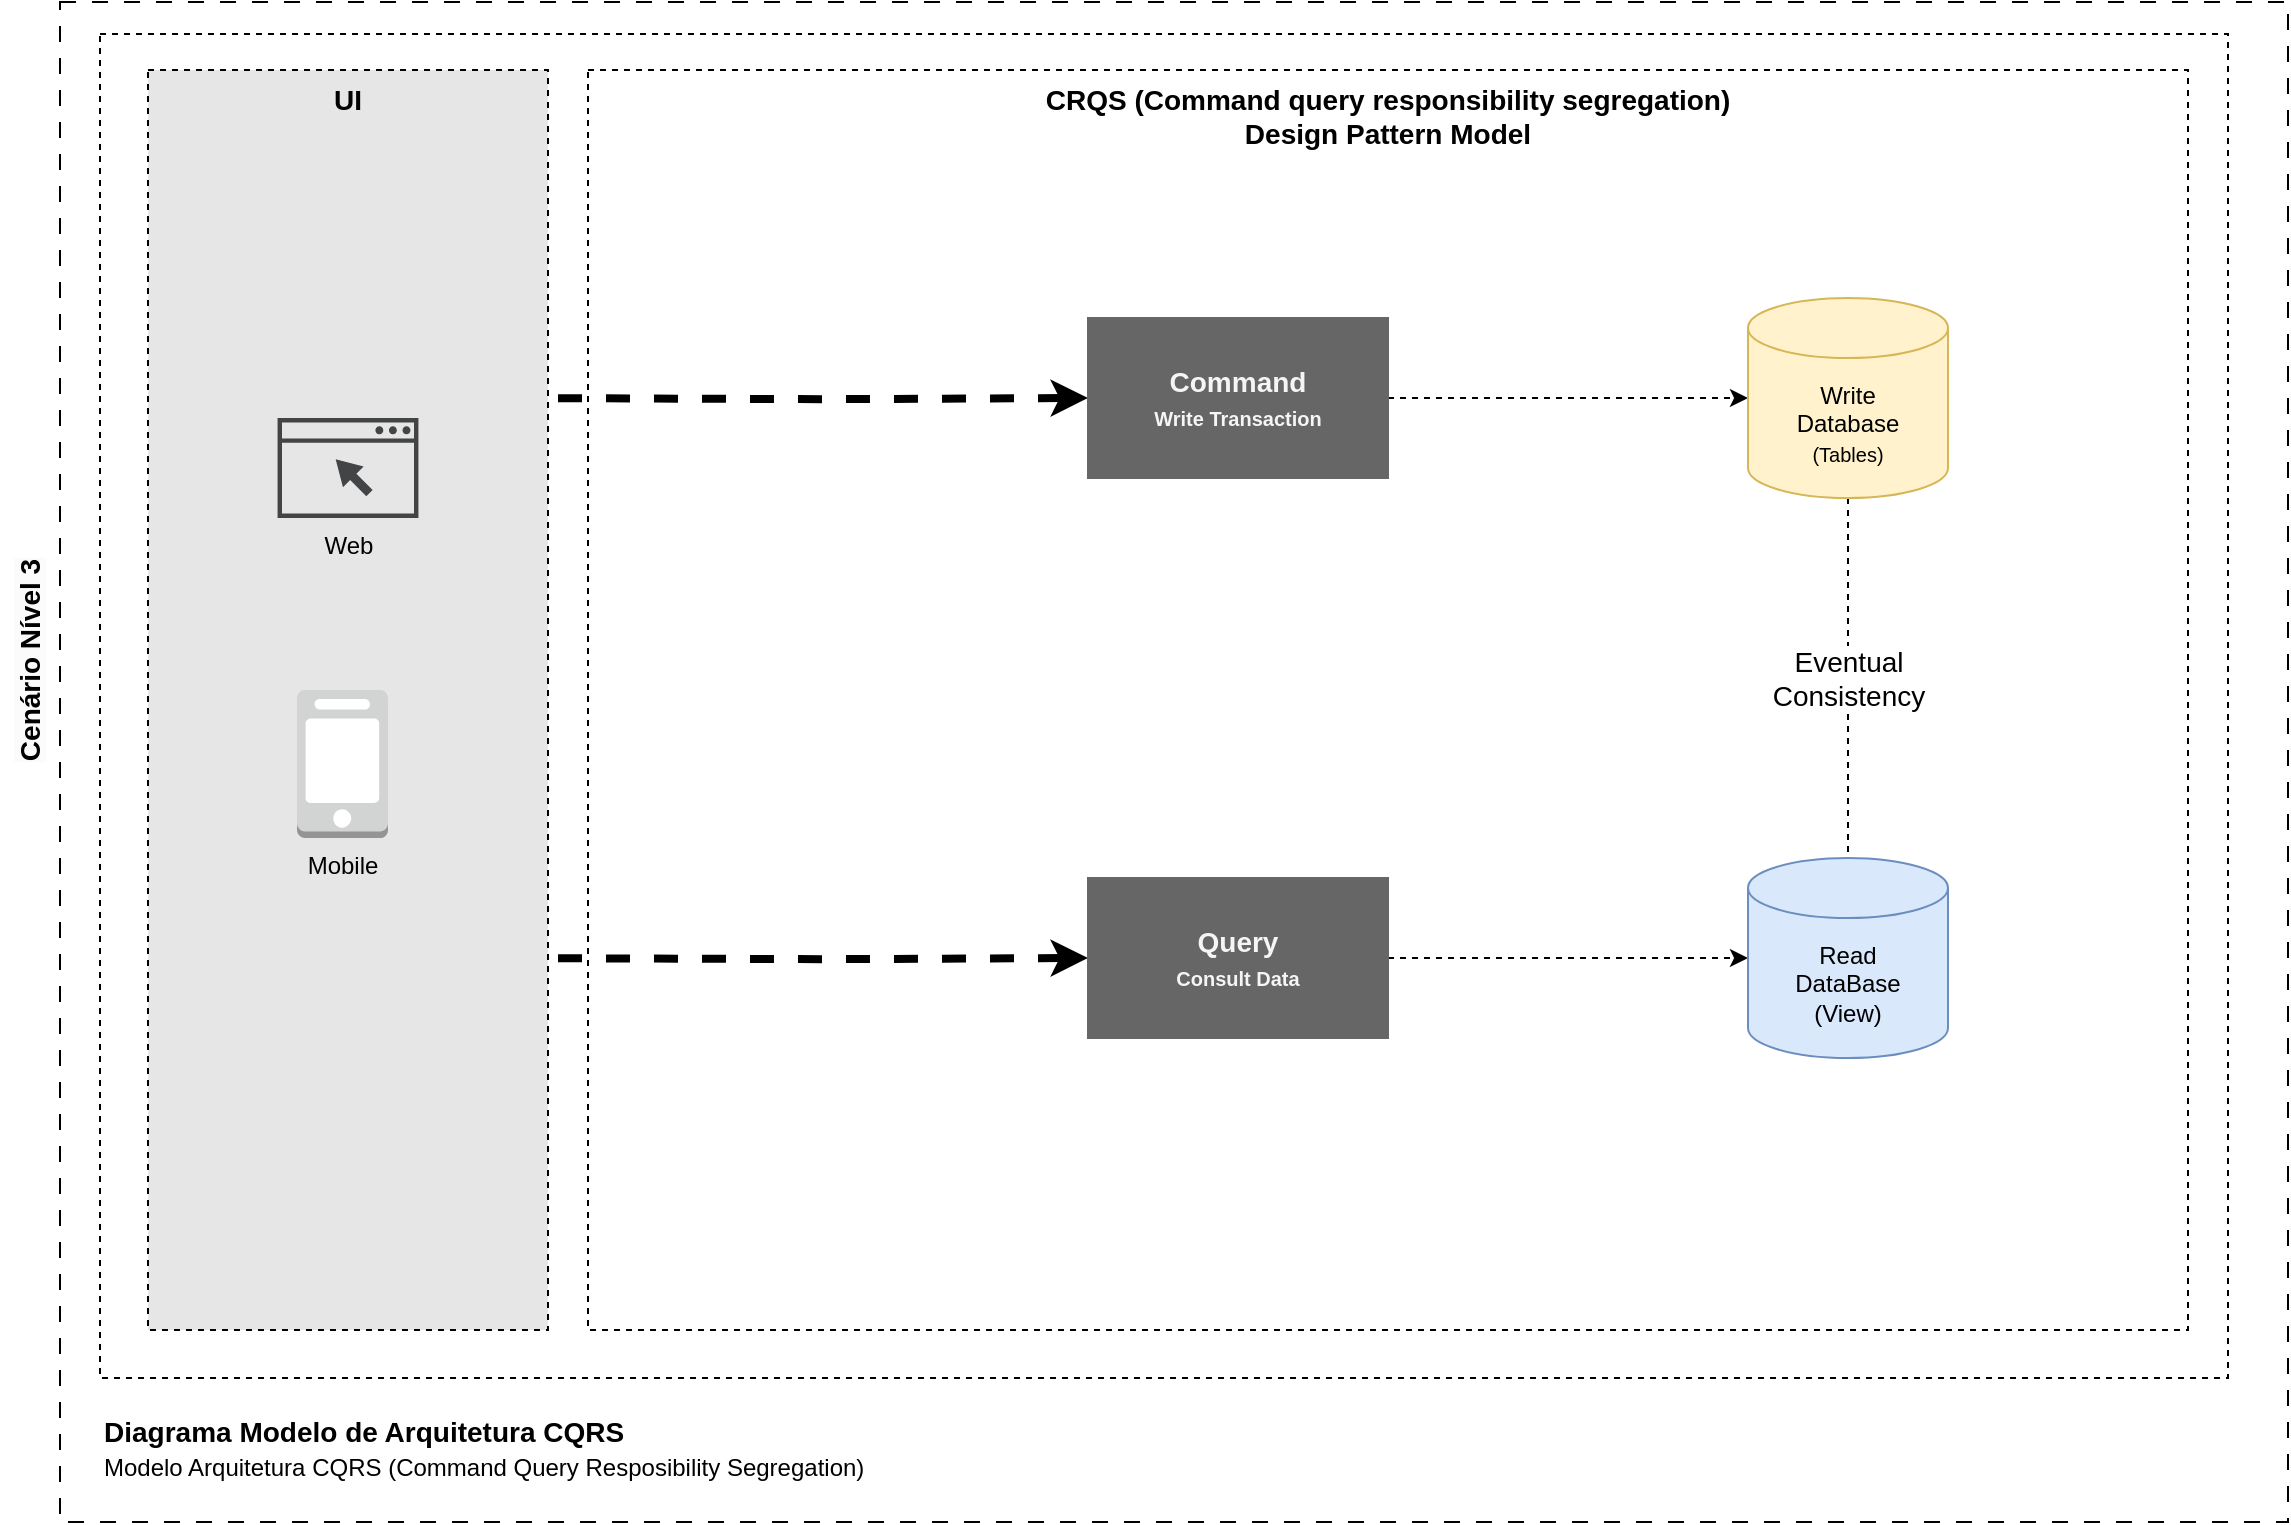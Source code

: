 <mxfile version="20.8.10" type="device"><diagram name="Página-1" id="l8OzTNjUZfUgcNZg2eYr"><mxGraphModel dx="265" dy="1671" grid="1" gridSize="10" guides="1" tooltips="1" connect="1" arrows="1" fold="1" page="1" pageScale="1" pageWidth="1169" pageHeight="827" math="0" shadow="0"><root><mxCell id="0"/><mxCell id="1" parent="0"/><mxCell id="A1l7OSghCWQBkQRhJSmx-1" value="" style="rounded=0;whiteSpace=wrap;html=1;fillColor=none;dashed=1;dashPattern=8 8;verticalAlign=top;" parent="1" vertex="1"><mxGeometry x="1206" y="-798" width="1114" height="760" as="geometry"/></mxCell><mxCell id="A1l7OSghCWQBkQRhJSmx-2" value="&lt;span style=&quot;color: rgb(0, 0, 0); font-family: Helvetica; font-size: 14px; font-style: normal; font-variant-ligatures: normal; font-variant-caps: normal; letter-spacing: normal; orphans: 2; text-indent: 0px; text-transform: none; widows: 2; word-spacing: 0px; -webkit-text-stroke-width: 0px; background-color: rgb(251, 251, 251); text-decoration-thickness: initial; text-decoration-style: initial; text-decoration-color: initial; float: none; display: inline !important;&quot;&gt;Cenário Nível 3&lt;/span&gt;" style="text;html=1;strokeColor=none;fillColor=none;align=center;verticalAlign=middle;whiteSpace=wrap;rounded=0;fontSize=14;rotation=-90;fontStyle=1" parent="1" vertex="1"><mxGeometry x="1116" y="-484" width="150" height="30" as="geometry"/></mxCell><mxCell id="A1l7OSghCWQBkQRhJSmx-3" value="&lt;font color=&quot;#000000&quot;&gt;&lt;b&gt;Diagrama Modelo de Arquitetura CQRS&lt;br&gt;&lt;/b&gt;&lt;font style=&quot;font-size: 12px;&quot;&gt;Modelo Arquitetura CQRS (Command Query Resposibility Segregation)&lt;/font&gt;&lt;br&gt;&lt;/font&gt;" style="text;html=1;strokeColor=none;fillColor=none;align=left;verticalAlign=middle;whiteSpace=wrap;rounded=0;fontSize=14;fontColor=#FFFFFF;" parent="1" vertex="1"><mxGeometry x="1226" y="-100" width="670" height="50" as="geometry"/></mxCell><mxCell id="A1l7OSghCWQBkQRhJSmx-4" value="" style="rounded=0;whiteSpace=wrap;html=1;dashed=1;fontColor=#FFFFFF;fillColor=none;" parent="1" vertex="1"><mxGeometry x="1226" y="-782" width="1064" height="672" as="geometry"/></mxCell><mxCell id="A1l7OSghCWQBkQRhJSmx-5" value="&lt;font color=&quot;#000000&quot; style=&quot;&quot;&gt;CRQS (Command query responsibility segregation)&lt;br&gt;Design Pattern Model&lt;/font&gt;" style="rounded=0;whiteSpace=wrap;html=1;dashed=1;fontColor=#FFFFFF;fillColor=none;verticalAlign=top;fontStyle=1;fontSize=14;" parent="1" vertex="1"><mxGeometry x="1470" y="-764" width="800" height="630" as="geometry"/></mxCell><mxCell id="A1l7OSghCWQBkQRhJSmx-27" style="edgeStyle=orthogonalEdgeStyle;rounded=0;orthogonalLoop=1;jettySize=auto;html=1;exitX=1.025;exitY=0.368;exitDx=0;exitDy=0;fontSize=14;exitPerimeter=0;strokeWidth=4;dashed=1;" parent="1" target="A1l7OSghCWQBkQRhJSmx-21" edge="1"><mxGeometry relative="1" as="geometry"><mxPoint x="1455" y="-599.91" as="sourcePoint"/></mxGeometry></mxCell><mxCell id="A1l7OSghCWQBkQRhJSmx-28" style="edgeStyle=orthogonalEdgeStyle;rounded=0;orthogonalLoop=1;jettySize=auto;html=1;exitX=1.025;exitY=0.578;exitDx=0;exitDy=0;entryX=0;entryY=0.5;entryDx=0;entryDy=0;fontSize=14;exitPerimeter=0;strokeWidth=4;dashed=1;" parent="1" target="A1l7OSghCWQBkQRhJSmx-23" edge="1"><mxGeometry relative="1" as="geometry"><mxPoint x="1455" y="-319.86" as="sourcePoint"/></mxGeometry></mxCell><mxCell id="A1l7OSghCWQBkQRhJSmx-6" value="&lt;font color=&quot;#000000&quot; style=&quot;font-size: 14px;&quot;&gt;UI&lt;/font&gt;" style="rounded=0;whiteSpace=wrap;html=1;dashed=1;fontColor=#FFFFFF;fillColor=#E6E6E6;verticalAlign=top;fontStyle=1;fontSize=14;" parent="1" vertex="1"><mxGeometry x="1250" y="-764" width="200" height="630" as="geometry"/></mxCell><mxCell id="A1l7OSghCWQBkQRhJSmx-16" value="Mobile" style="outlineConnect=0;dashed=0;verticalLabelPosition=bottom;verticalAlign=top;align=center;html=1;shape=mxgraph.aws3.mobile_client;fillColor=#D2D3D3;gradientColor=none;" parent="1" vertex="1"><mxGeometry x="1324.5" y="-454" width="45.5" height="74" as="geometry"/></mxCell><mxCell id="A1l7OSghCWQBkQRhJSmx-18" value="Web" style="sketch=0;pointerEvents=1;shadow=0;dashed=0;html=1;strokeColor=none;fillColor=#434445;aspect=fixed;labelPosition=center;verticalLabelPosition=bottom;verticalAlign=top;align=center;outlineConnect=0;shape=mxgraph.vvd.web_browser;" parent="1" vertex="1"><mxGeometry x="1314.79" y="-590" width="70.42" height="50" as="geometry"/></mxCell><mxCell id="A1l7OSghCWQBkQRhJSmx-31" style="edgeStyle=orthogonalEdgeStyle;rounded=0;orthogonalLoop=1;jettySize=auto;html=1;exitX=1;exitY=0.5;exitDx=0;exitDy=0;entryX=0;entryY=0.5;entryDx=0;entryDy=0;entryPerimeter=0;dashed=1;strokeWidth=1;fontSize=14;" parent="1" source="A1l7OSghCWQBkQRhJSmx-21" target="A1l7OSghCWQBkQRhJSmx-30" edge="1"><mxGeometry relative="1" as="geometry"/></mxCell><mxCell id="A1l7OSghCWQBkQRhJSmx-21" value="Command&lt;br&gt;&lt;font style=&quot;font-size: 10px;&quot;&gt;Write Transaction&lt;br&gt;&lt;/font&gt;" style="rounded=0;whiteSpace=wrap;html=1;fillColor=#666666;fontSize=14;fontStyle=1;strokeColor=#666666;fontColor=#F5F5F5;" parent="1" vertex="1"><mxGeometry x="1720" y="-640" width="150" height="80" as="geometry"/></mxCell><mxCell id="A1l7OSghCWQBkQRhJSmx-29" style="edgeStyle=orthogonalEdgeStyle;rounded=0;orthogonalLoop=1;jettySize=auto;html=1;exitX=1;exitY=0.5;exitDx=0;exitDy=0;dashed=1;strokeWidth=1;fontSize=14;" parent="1" source="A1l7OSghCWQBkQRhJSmx-23" target="A1l7OSghCWQBkQRhJSmx-26" edge="1"><mxGeometry relative="1" as="geometry"/></mxCell><mxCell id="A1l7OSghCWQBkQRhJSmx-23" value="Query&lt;br&gt;&lt;font style=&quot;font-size: 10px;&quot;&gt;Consult Data&lt;br&gt;&lt;/font&gt;" style="rounded=0;whiteSpace=wrap;html=1;fillColor=#666666;fontSize=14;fontStyle=1;strokeColor=#666666;fontColor=#F5F5F5;" parent="1" vertex="1"><mxGeometry x="1720" y="-360" width="150" height="80" as="geometry"/></mxCell><mxCell id="A1l7OSghCWQBkQRhJSmx-26" value="Read&lt;br&gt;DataBase&lt;br&gt;(View)" style="shape=cylinder3;whiteSpace=wrap;html=1;boundedLbl=1;backgroundOutline=1;size=15;fillColor=#dae8fc;strokeColor=#6c8ebf;" parent="1" vertex="1"><mxGeometry x="2050" y="-370" width="100" height="100" as="geometry"/></mxCell><mxCell id="A1l7OSghCWQBkQRhJSmx-32" value="Eventual &lt;br&gt;Consistency" style="edgeStyle=orthogonalEdgeStyle;rounded=0;orthogonalLoop=1;jettySize=auto;html=1;exitX=0.5;exitY=1;exitDx=0;exitDy=0;exitPerimeter=0;entryX=0.5;entryY=0;entryDx=0;entryDy=0;entryPerimeter=0;dashed=1;strokeWidth=1;fontSize=14;endArrow=none;endFill=0;" parent="1" source="A1l7OSghCWQBkQRhJSmx-30" target="A1l7OSghCWQBkQRhJSmx-26" edge="1"><mxGeometry relative="1" as="geometry"/></mxCell><mxCell id="A1l7OSghCWQBkQRhJSmx-30" value="Write&lt;br&gt;Database&lt;br&gt;&lt;font style=&quot;font-size: 10px;&quot;&gt;(Tables)&lt;/font&gt;" style="shape=cylinder3;whiteSpace=wrap;html=1;boundedLbl=1;backgroundOutline=1;size=15;fillColor=#fff2cc;strokeColor=#d6b656;" parent="1" vertex="1"><mxGeometry x="2050" y="-650" width="100" height="100" as="geometry"/></mxCell></root></mxGraphModel></diagram></mxfile>
